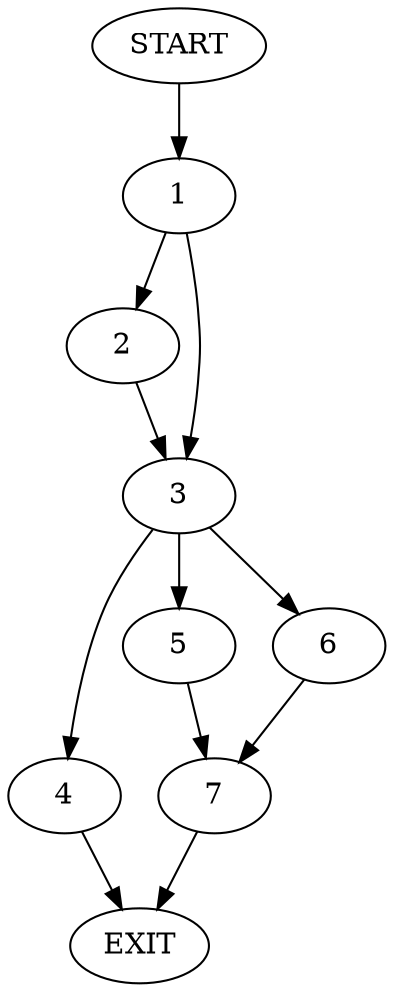 digraph {
0 [label="START"]
8 [label="EXIT"]
0 -> 1
1 -> 2
1 -> 3
3 -> 4
3 -> 5
3 -> 6
2 -> 3
4 -> 8
6 -> 7
5 -> 7
7 -> 8
}
